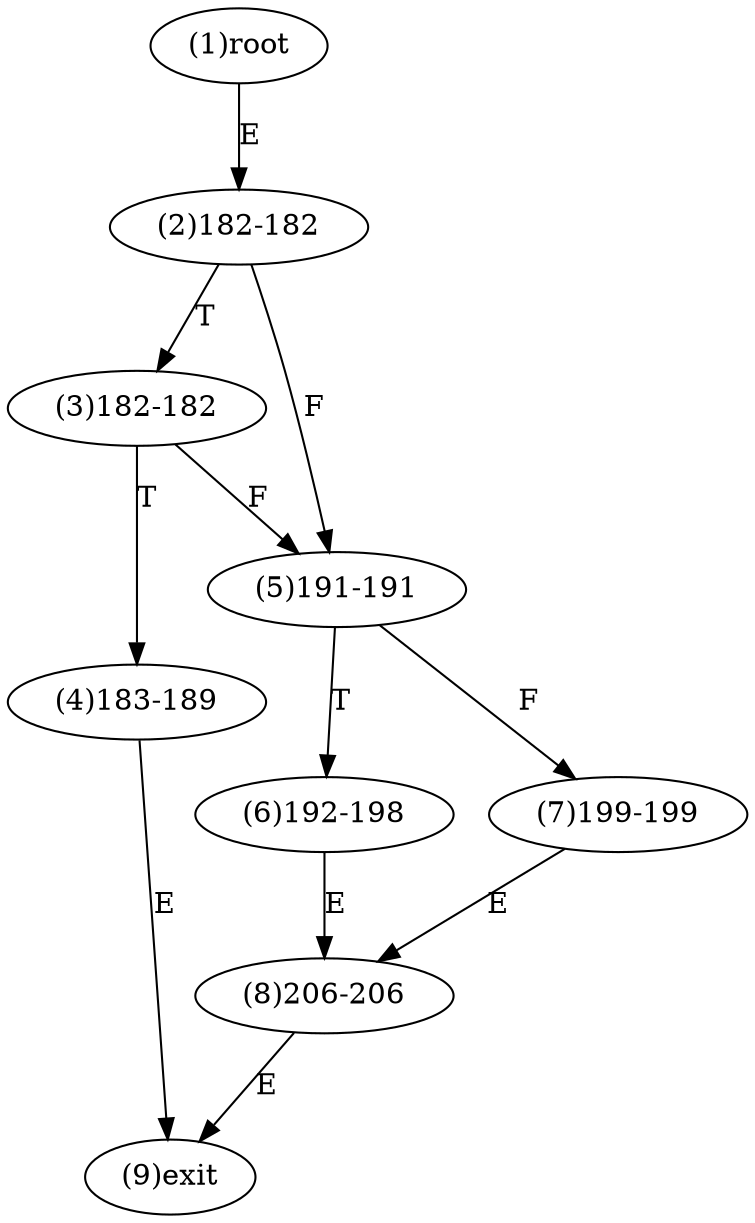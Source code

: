 digraph "" { 
1[ label="(1)root"];
2[ label="(2)182-182"];
3[ label="(3)182-182"];
4[ label="(4)183-189"];
5[ label="(5)191-191"];
6[ label="(6)192-198"];
7[ label="(7)199-199"];
8[ label="(8)206-206"];
9[ label="(9)exit"];
1->2[ label="E"];
2->5[ label="F"];
2->3[ label="T"];
3->5[ label="F"];
3->4[ label="T"];
4->9[ label="E"];
5->7[ label="F"];
5->6[ label="T"];
6->8[ label="E"];
7->8[ label="E"];
8->9[ label="E"];
}